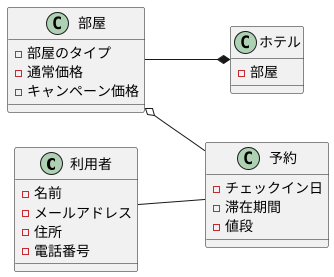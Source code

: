 @startuml
left to right direction
class 利用者{
- 名前
- メールアドレス
- 住所
- 電話番号
}
class ホテル {
- 部屋
}
class 部屋 {
- 部屋のタイプ
- 通常価格
- キャンペーン価格
}
class 予約 {
- チェックイン日
- 滞在期間
- 値段
}
ホテル *-up- 部屋
利用者 -down- 予約
部屋 o-- 予約
@enduml